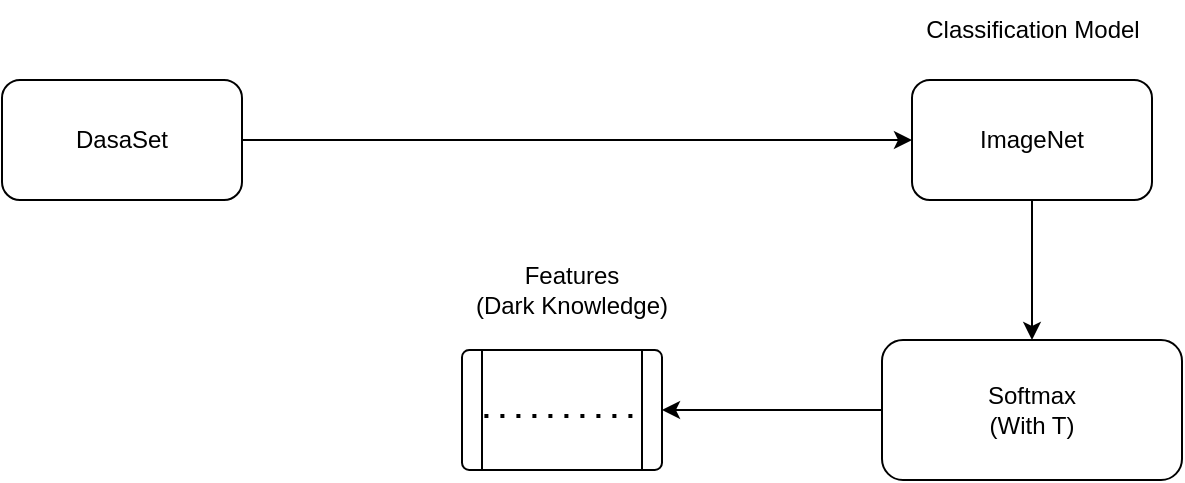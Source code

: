 <mxfile version="20.5.1" type="github"><diagram id="XFRWwEJzwHXE7QUf39KW" name="Page-1"><mxGraphModel dx="1038" dy="583" grid="1" gridSize="10" guides="1" tooltips="1" connect="1" arrows="1" fold="1" page="1" pageScale="1" pageWidth="850" pageHeight="1100" math="0" shadow="0"><root><mxCell id="0"/><mxCell id="1" parent="0"/><mxCell id="opNzEk1ni4nnn4wgnKRT-1" value="DasaSet" style="rounded=1;whiteSpace=wrap;html=1;" vertex="1" parent="1"><mxGeometry x="160" y="60" width="120" height="60" as="geometry"/></mxCell><mxCell id="opNzEk1ni4nnn4wgnKRT-3" value="" style="endArrow=classic;html=1;rounded=0;exitX=1;exitY=0.5;exitDx=0;exitDy=0;" edge="1" parent="1" source="opNzEk1ni4nnn4wgnKRT-1" target="opNzEk1ni4nnn4wgnKRT-4"><mxGeometry width="50" height="50" relative="1" as="geometry"><mxPoint x="240" y="269.5" as="sourcePoint"/><mxPoint x="340" y="269.5" as="targetPoint"/><Array as="points"/></mxGeometry></mxCell><mxCell id="opNzEk1ni4nnn4wgnKRT-4" value="ImageNet" style="rounded=1;whiteSpace=wrap;html=1;" vertex="1" parent="1"><mxGeometry x="615" y="60" width="120" height="60" as="geometry"/></mxCell><mxCell id="opNzEk1ni4nnn4wgnKRT-5" value="Classification Model" style="text;html=1;align=center;verticalAlign=middle;resizable=0;points=[];autosize=1;strokeColor=none;fillColor=none;" vertex="1" parent="1"><mxGeometry x="610" y="20" width="130" height="30" as="geometry"/></mxCell><mxCell id="opNzEk1ni4nnn4wgnKRT-7" value="" style="endArrow=classic;html=1;rounded=0;exitX=0.5;exitY=1;exitDx=0;exitDy=0;" edge="1" parent="1" source="opNzEk1ni4nnn4wgnKRT-4" target="opNzEk1ni4nnn4wgnKRT-8"><mxGeometry width="50" height="50" relative="1" as="geometry"><mxPoint x="400" y="350" as="sourcePoint"/><mxPoint x="680" y="240" as="targetPoint"/></mxGeometry></mxCell><mxCell id="opNzEk1ni4nnn4wgnKRT-8" value="Softmax&lt;br&gt;(With T)" style="rounded=1;whiteSpace=wrap;html=1;" vertex="1" parent="1"><mxGeometry x="600" y="190" width="150" height="70" as="geometry"/></mxCell><mxCell id="opNzEk1ni4nnn4wgnKRT-9" value="" style="endArrow=classic;html=1;rounded=0;exitX=0;exitY=0.5;exitDx=0;exitDy=0;entryX=1;entryY=0.5;entryDx=0;entryDy=0;" edge="1" parent="1" source="opNzEk1ni4nnn4wgnKRT-8" target="opNzEk1ni4nnn4wgnKRT-11"><mxGeometry width="50" height="50" relative="1" as="geometry"><mxPoint x="400" y="340" as="sourcePoint"/><mxPoint x="510" y="276.067" as="targetPoint"/></mxGeometry></mxCell><mxCell id="opNzEk1ni4nnn4wgnKRT-11" value="" style="verticalLabelPosition=bottom;verticalAlign=top;html=1;shape=process;whiteSpace=wrap;rounded=1;size=0.1;arcSize=6;" vertex="1" parent="1"><mxGeometry x="390" y="195" width="100" height="60" as="geometry"/></mxCell><mxCell id="opNzEk1ni4nnn4wgnKRT-12" value="" style="endArrow=none;dashed=1;html=1;dashPattern=1 3;strokeWidth=2;rounded=0;entryX=0.896;entryY=0.55;entryDx=0;entryDy=0;entryPerimeter=0;exitX=0.112;exitY=0.55;exitDx=0;exitDy=0;exitPerimeter=0;" edge="1" parent="1" source="opNzEk1ni4nnn4wgnKRT-11" target="opNzEk1ni4nnn4wgnKRT-11"><mxGeometry width="50" height="50" relative="1" as="geometry"><mxPoint x="400" y="340" as="sourcePoint"/><mxPoint x="450" y="290" as="targetPoint"/><Array as="points"/></mxGeometry></mxCell><mxCell id="opNzEk1ni4nnn4wgnKRT-13" value="Features&lt;br&gt;(Dark Knowledge)" style="text;html=1;strokeColor=none;fillColor=none;align=center;verticalAlign=middle;whiteSpace=wrap;rounded=0;" vertex="1" parent="1"><mxGeometry x="390" y="150" width="110" height="30" as="geometry"/></mxCell><mxCell id="opNzEk1ni4nnn4wgnKRT-14" style="edgeStyle=orthogonalEdgeStyle;rounded=0;orthogonalLoop=1;jettySize=auto;html=1;exitX=0.5;exitY=1;exitDx=0;exitDy=0;" edge="1" parent="1" source="opNzEk1ni4nnn4wgnKRT-13" target="opNzEk1ni4nnn4wgnKRT-13"><mxGeometry relative="1" as="geometry"/></mxCell></root></mxGraphModel></diagram></mxfile>